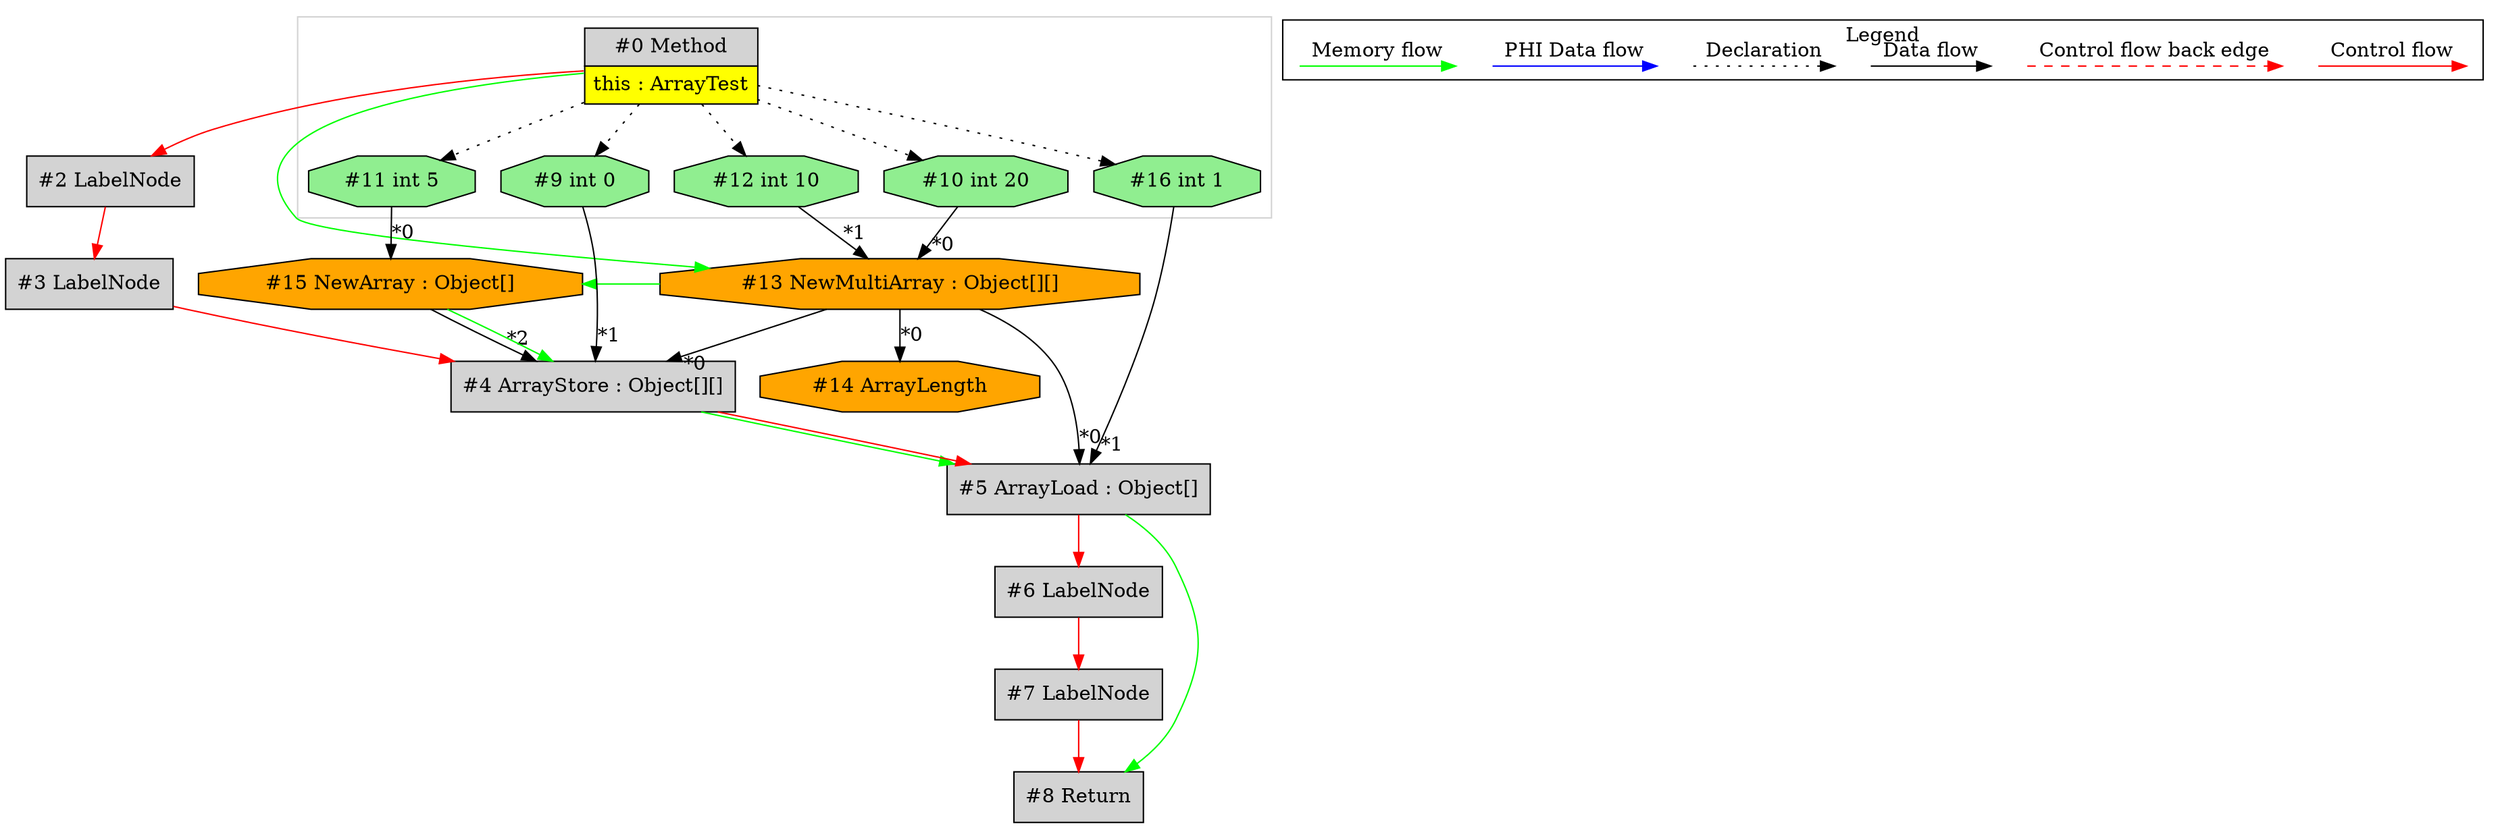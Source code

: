 digraph {
 ordering="in";
 node0[margin="0", label=<<table border="0" cellborder="1" cellspacing="0" cellpadding="5"><tr><td colspan="1">#0 Method</td></tr><tr><td port="prj1" bgcolor="yellow">this : ArrayTest</td></tr></table>>,shape=none, fillcolor=lightgrey, style=filled];
 node16[label="#16 int 1",shape=octagon, fillcolor=lightgreen, style=filled];
 node0 -> node16[style=dotted];
 node5[label="#5 ArrayLoad : Object[]",shape=box, fillcolor=lightgrey, style=filled];
 node13 -> node5[headlabel="*0", labeldistance=2];
 node16 -> node5[headlabel="*1", labeldistance=2];
 node4 -> node5[labeldistance=2, color=green, constraint=false];
 node4 -> node5[labeldistance=2, color=red, fontcolor=red];
 node4[label="#4 ArrayStore : Object[][]",shape=box, fillcolor=lightgrey, style=filled];
 node13 -> node4[headlabel="*0", labeldistance=2];
 node9 -> node4[headlabel="*1", labeldistance=2];
 node15 -> node4[headlabel="*2", labeldistance=2];
 node15 -> node4[labeldistance=2, color=green, constraint=false];
 node3 -> node4[labeldistance=2, color=red, fontcolor=red];
 node3[label="#3 LabelNode",shape=box, fillcolor=lightgrey, style=filled];
 node2 -> node3[labeldistance=2, color=red, fontcolor=red];
 node2[label="#2 LabelNode",shape=box, fillcolor=lightgrey, style=filled];
 node0 -> node2[labeldistance=2, color=red, fontcolor=red];
 node15[label="#15 NewArray : Object[]",shape=octagon, fillcolor=orange, style=filled];
 node11 -> node15[headlabel="*0", labeldistance=2];
 node13 -> node15[labeldistance=2, color=green, constraint=false];
 node13[label="#13 NewMultiArray : Object[][]",shape=octagon, fillcolor=orange, style=filled];
 node10 -> node13[headlabel="*0", labeldistance=2];
 node12 -> node13[headlabel="*1", labeldistance=2];
 node0 -> node13[labeldistance=2, color=green, constraint=false];
 node12[label="#12 int 10",shape=octagon, fillcolor=lightgreen, style=filled];
 node0 -> node12[style=dotted];
 node10[label="#10 int 20",shape=octagon, fillcolor=lightgreen, style=filled];
 node0 -> node10[style=dotted];
 node14[label="#14 ArrayLength",shape=octagon, fillcolor=orange, style=filled];
 node13 -> node14[headlabel="*0", labeldistance=2];
 node11[label="#11 int 5",shape=octagon, fillcolor=lightgreen, style=filled];
 node0 -> node11[style=dotted];
 node9[label="#9 int 0",shape=octagon, fillcolor=lightgreen, style=filled];
 node0 -> node9[style=dotted];
 node6[label="#6 LabelNode",shape=box, fillcolor=lightgrey, style=filled];
 node5 -> node6[labeldistance=2, color=red, fontcolor=red];
 node7[label="#7 LabelNode",shape=box, fillcolor=lightgrey, style=filled];
 node6 -> node7[labeldistance=2, color=red, fontcolor=red];
 node8[label="#8 Return",shape=box, fillcolor=lightgrey, style=filled];
 node7 -> node8[labeldistance=2, color=red, fontcolor=red];
 node5 -> node8[labeldistance=2, color=green, constraint=false];
 subgraph cluster_0 {
  color=lightgray;
  node0;
  node9;
  node10;
  node11;
  node12;
  node16;
 }
 subgraph cluster_000 {
  label = "Legend";
  node [shape=point]
  {
   rank=same;
   c0 [style = invis];
   c1 [style = invis];
   c2 [style = invis];
   c3 [style = invis];
   d0 [style = invis];
   d1 [style = invis];
   d2 [style = invis];
   d3 [style = invis];
   d4 [style = invis];
   d5 [style = invis];
   d6 [style = invis];
   d7 [style = invis];
  }
  c0 -> c1 [label="Control flow", style=solid, color=red]
  c2 -> c3 [label="Control flow back edge", style=dashed, color=red]
  d0 -> d1 [label="Data flow"]
  d2 -> d3 [label="Declaration", style=dotted]
  d4 -> d5 [label="PHI Data flow", color=blue]
  d6 -> d7 [label="Memory flow", color=green]
 }

}
